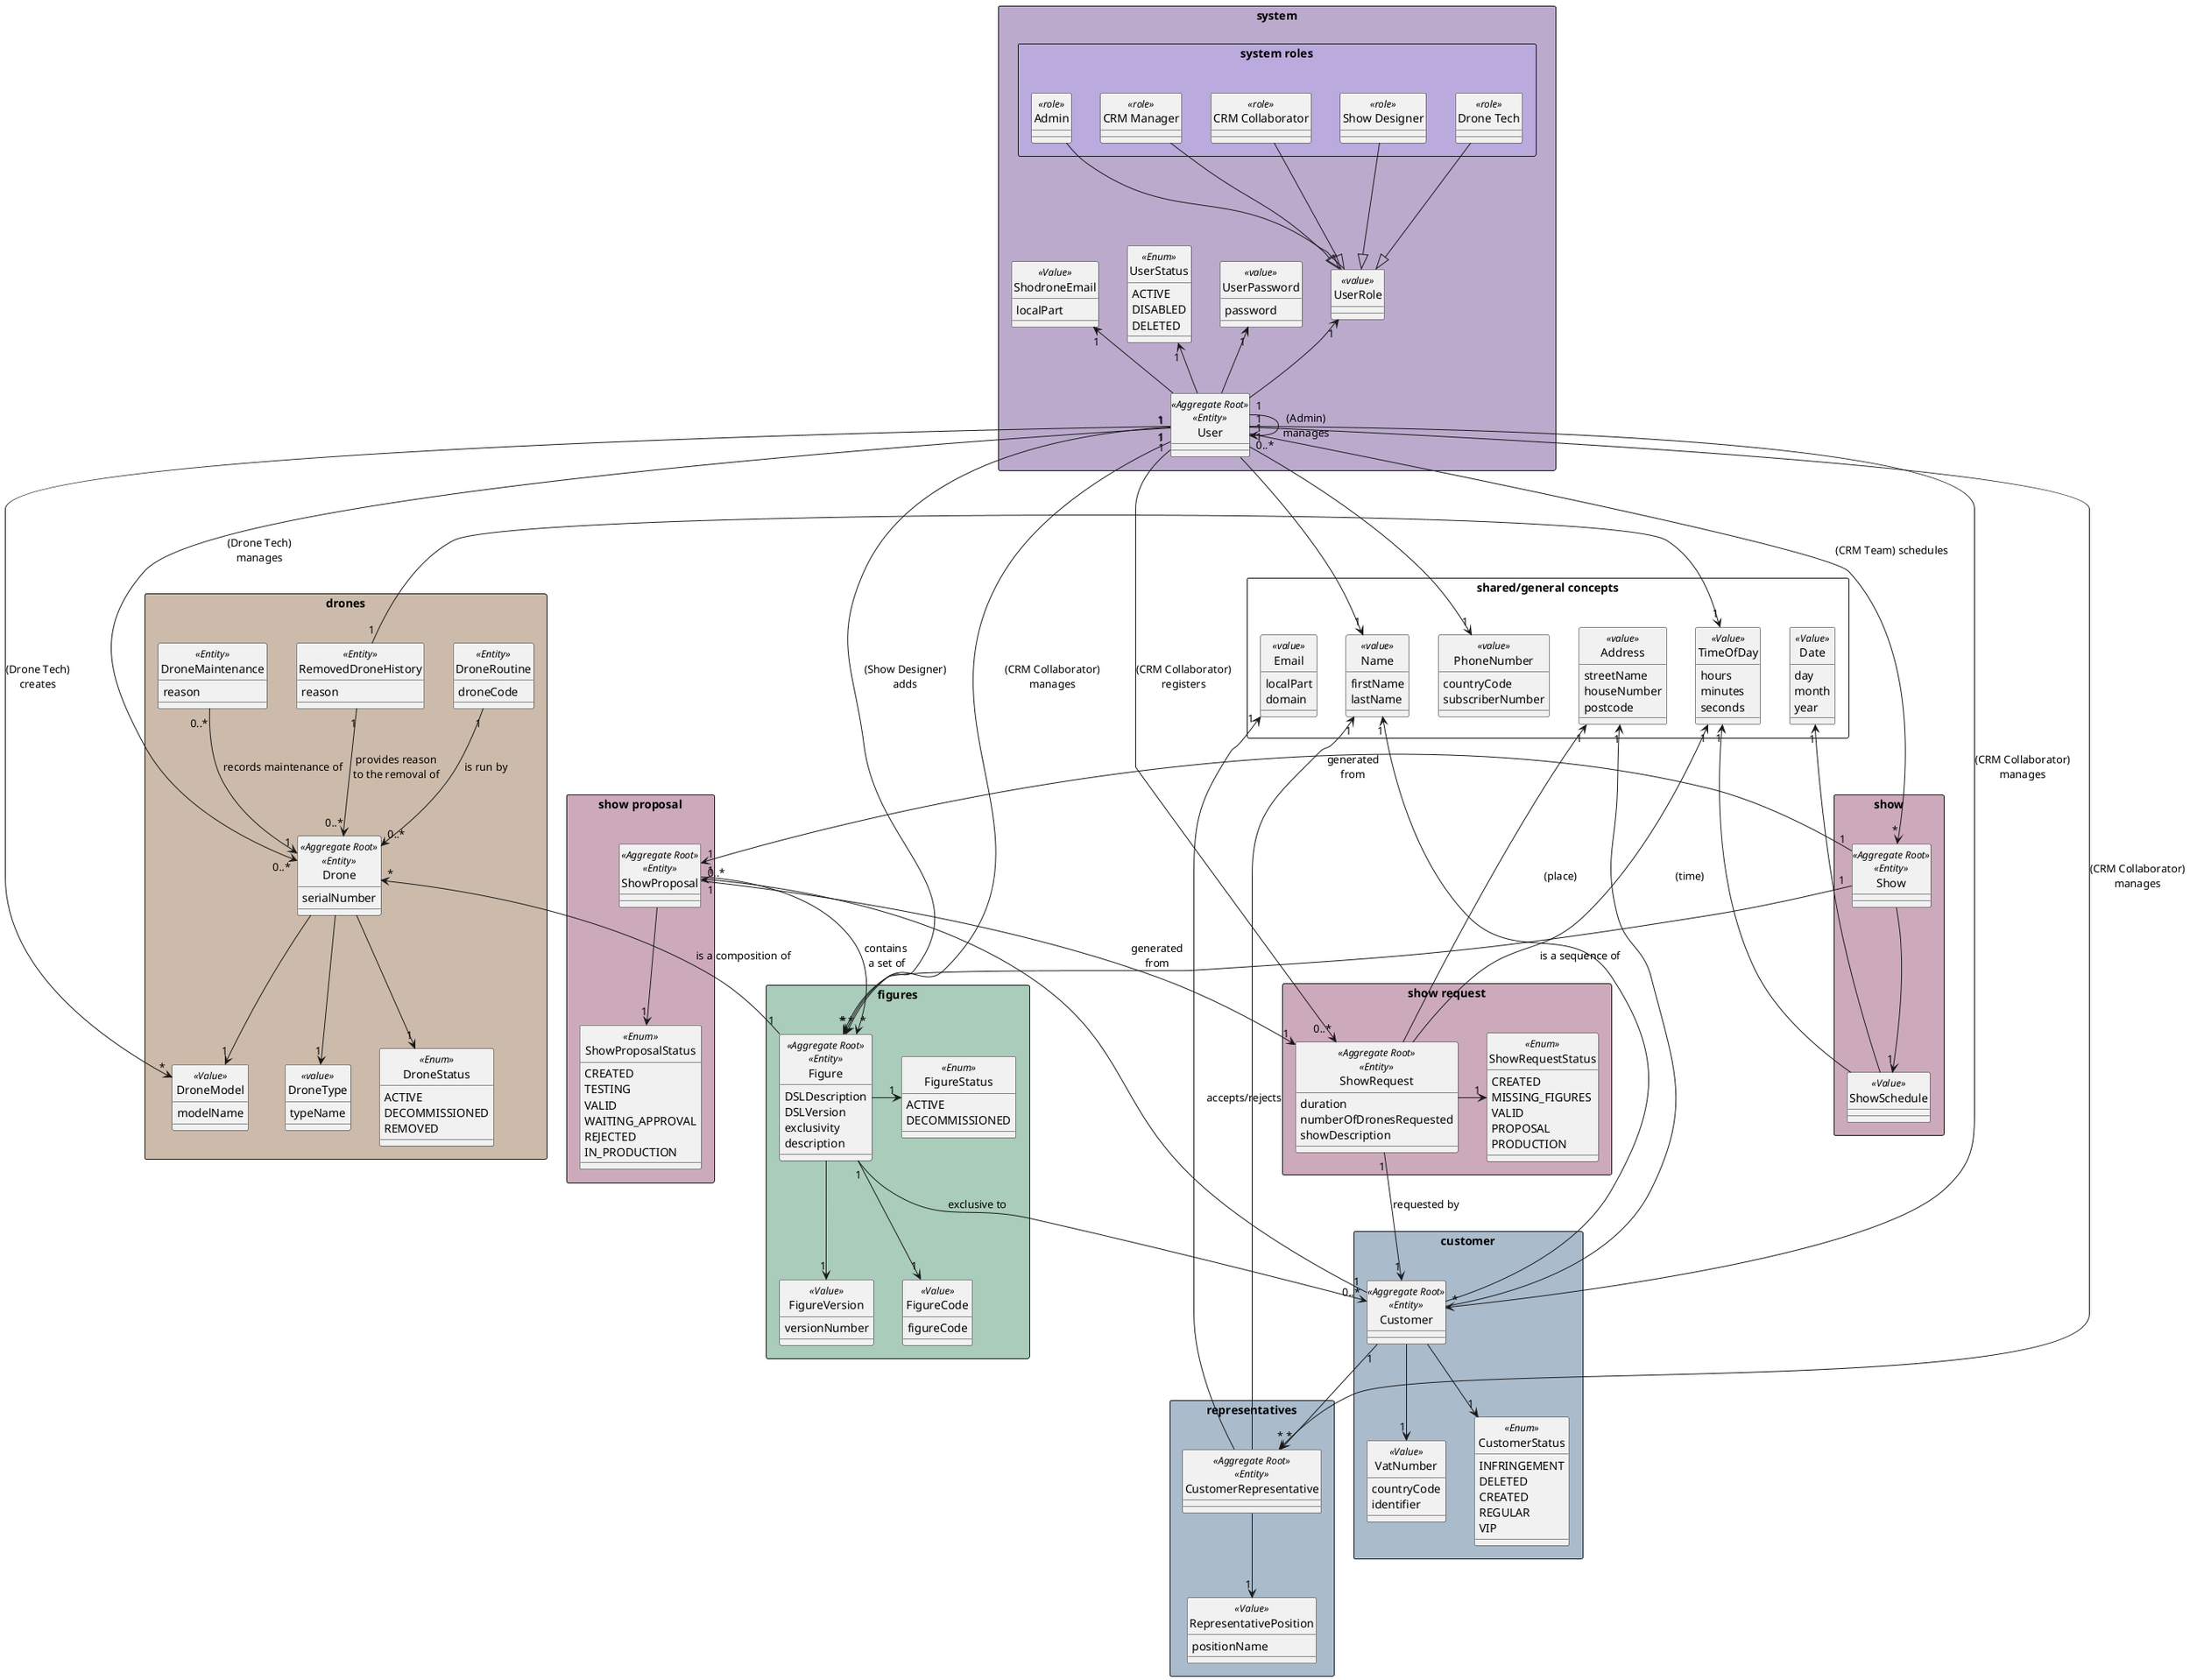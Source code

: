 @startuml
'https://plantuml.com/class-diagram

hide circles

rectangle "shared/general concepts" {
    entity Name <<value>>{
        firstName
        lastName
    }
    entity PhoneNumber <<value>>{
        countryCode
        subscriberNumber
    }
    entity Address <<value>>{
        streetName
        houseNumber
        postcode
    }
    entity Email <<value>>{
        localPart
        domain
    }
    entity Date <<Value>>{
        day
        month
        year
    }
    entity TimeOfDay <<Value>>{
        hours
        minutes
        seconds
    }
}

rectangle "system" #bbaacc{

    entity User <<Aggregate Root>><<Entity>>{}

    entity ShodroneEmail <<Value>>{
        localPart
    }

    entity UserStatus <<Enum>>{
        ACTIVE
        DISABLED
        DELETED
    }

    entity UserPassword <<value>>{
        password
    }

    entity UserRole <<value>>{}
    rectangle "system roles" #bbaadd{
        entity Admin <<role>>{}
        entity "CRM Manager" <<role>>{}
        entity "CRM Collaborator" <<role>>{}
        entity "Show Designer" <<role>>{}
        entity "Drone Tech" <<role>>{}


        Admin -d--|> UserRole
        "CRM Manager" -d--|> UserRole
        "CRM Collaborator" -d--|> UserRole
        "Show Designer" -d--|> UserRole
        "Drone Tech" -d--|> UserRole
    }

    User -u-> "1" ShodroneEmail
    User -u-> "1" UserStatus
    User -u-> "1" UserPassword

    User -u-> "1" UserRole
    User -d--> "1" Name
    User -d--> "1" PhoneNumber
}

together{
    rectangle "customer" #aabbcc{
        entity Customer <<Aggregate Root>><<Entity>>{

        }

        entity VatNumber <<Value>>{
            countryCode
            identifier
        }

        entity CustomerStatus <<Enum>>{
            INFRINGEMENT
            DELETED
            CREATED
            REGULAR
            VIP
        }

        Customer --> "1" VatNumber
        Customer --> "1" CustomerStatus

        Customer --u--> "1" Name
        Customer -u-> "1" Address
    }

    rectangle "representatives" #aabbcc{
        entity CustomerRepresentative <<Aggregate Root>><<Entity>>{

        }

        entity RepresentativePosition <<Value>>{
            positionName
        }

        CustomerRepresentative --> "1" RepresentativePosition

        CustomerRepresentative -u-> "1" Email
        CustomerRepresentative -u-> "1" Name
    }

    Customer "1" --> "*" CustomerRepresentative : ""
}

rectangle "show request" #ccaabb{
    entity ShowRequest<<Aggregate Root>><<Entity>>{
        duration
        numberOfDronesRequested
        showDescription
    }

    entity ShowRequestStatus<<Enum>>{
        CREATED
        MISSING_FIGURES
        VALID
        PROPOSAL
        PRODUCTION
    }

    ShowRequest -> "1" ShowRequestStatus

    ShowRequest "1" --> "1" Customer : "requested by"

    ShowRequest -u-> "1" Address : (place)
    ShowRequest -u-> "1" TimeOfDay : (time)
}

rectangle "show proposal" #ccaabb{
    entity ShowProposal<<Aggregate Root>><<Entity>>{

    }

    entity ShowProposalStatus <<Enum>>{
        CREATED
        TESTING
        VALID
        WAITING_APPROVAL
        REJECTED
        IN_PRODUCTION
    }

    ShowProposal --> "1" ShowProposalStatus

    ShowProposal "1" --> "1" ShowRequest : "generated\nfrom"
}

rectangle "figures" #aaccbb{
    entity Figure <<Aggregate Root>><<Entity>>{
        DSLDescription
        DSLVersion
        exclusivity
        description
    }

    entity FigureCode <<Value>>{
        figureCode
    }

    entity FigureVersion <<Value>>{
        versionNumber
    }

    entity FigureStatus <<Enum>>{
        ACTIVE
        DECOMMISSIONED
    }

    Figure -r-> "1" FigureStatus
    Figure --> "1" FigureCode
    Figure --> "1" FigureVersion
    Figure "1" --> "0..*" Customer : "exclusive to"

}

rectangle "show" #ccaabb{
    entity Show <<Aggregate Root>><<Entity>>{

    }

    entity ShowSchedule <<Value>>{

    }

    ShowSchedule --u--> "1" Date
    ShowSchedule -u--> "1" TimeOfDay

    Show --> "1" ShowSchedule
    Show "1" --> "1" ShowProposal : "generated\nfrom"
    Show "1" --> "*" Figure : "is a sequence of"

}

rectangle "drones" #ccbbaa{
    entity Drone <<Aggregate Root>><<Entity>>{
        serialNumber
    }

    entity DroneModel <<Value>>{
        modelName
    }
    entity DroneType <<value>>{
        typeName
    }

    entity DroneRoutine<<Entity>>{
        droneCode
    }

    entity DroneStatus<<Enum>>{
        ACTIVE
        DECOMMISSIONED
        REMOVED
    }

    entity RemovedDroneHistory<<Entity>>{
        reason
    }

    entity DroneMaintenance<<Entity>>{
        reason
    }

    DroneMaintenance "0..*" --> "1" Drone : "records maintenance of"
    RemovedDroneHistory "1" --> "0..*" Drone : "provides reason\nto the removal of"
    RemovedDroneHistory "1" --> "1" TimeOfDay
    Drone --> "1" DroneType
    Drone --> "1" DroneModel
    Drone --> "1" DroneStatus
    DroneRoutine "1" --> "0..*" Drone : is run by

}

User "1" ----> "0..*" Drone : "(Drone Tech)\nmanages"
User "1" ----> "*" DroneModel : "(Drone Tech)\ncreates"
Figure "1" ---> "*" Drone : "is a composition of"
User "1" ----> "*" Show : "(CRM Team) schedules"
User "1" ----> "*" Figure : "(Show Designer)\nadds"
User "1" ----> "*" Figure : "(CRM Collaborator)\nmanages"
ShowProposal "1" --> "*" Figure : "contains\n a set of"
Customer "1" --> "0..*" ShowProposal : "accepts/rejects"
User "1" --> "0..*" User : "(Admin)\nmanages"
User "1" ----> "*" Customer : "(CRM Collaborator)\nmanages"
User "1" ----> "*" CustomerRepresentative : "(CRM Collaborator)\nmanages"
User "1" ----> "0..*" ShowRequest : "(CRM Collaborator)\nregisters"

@enduml